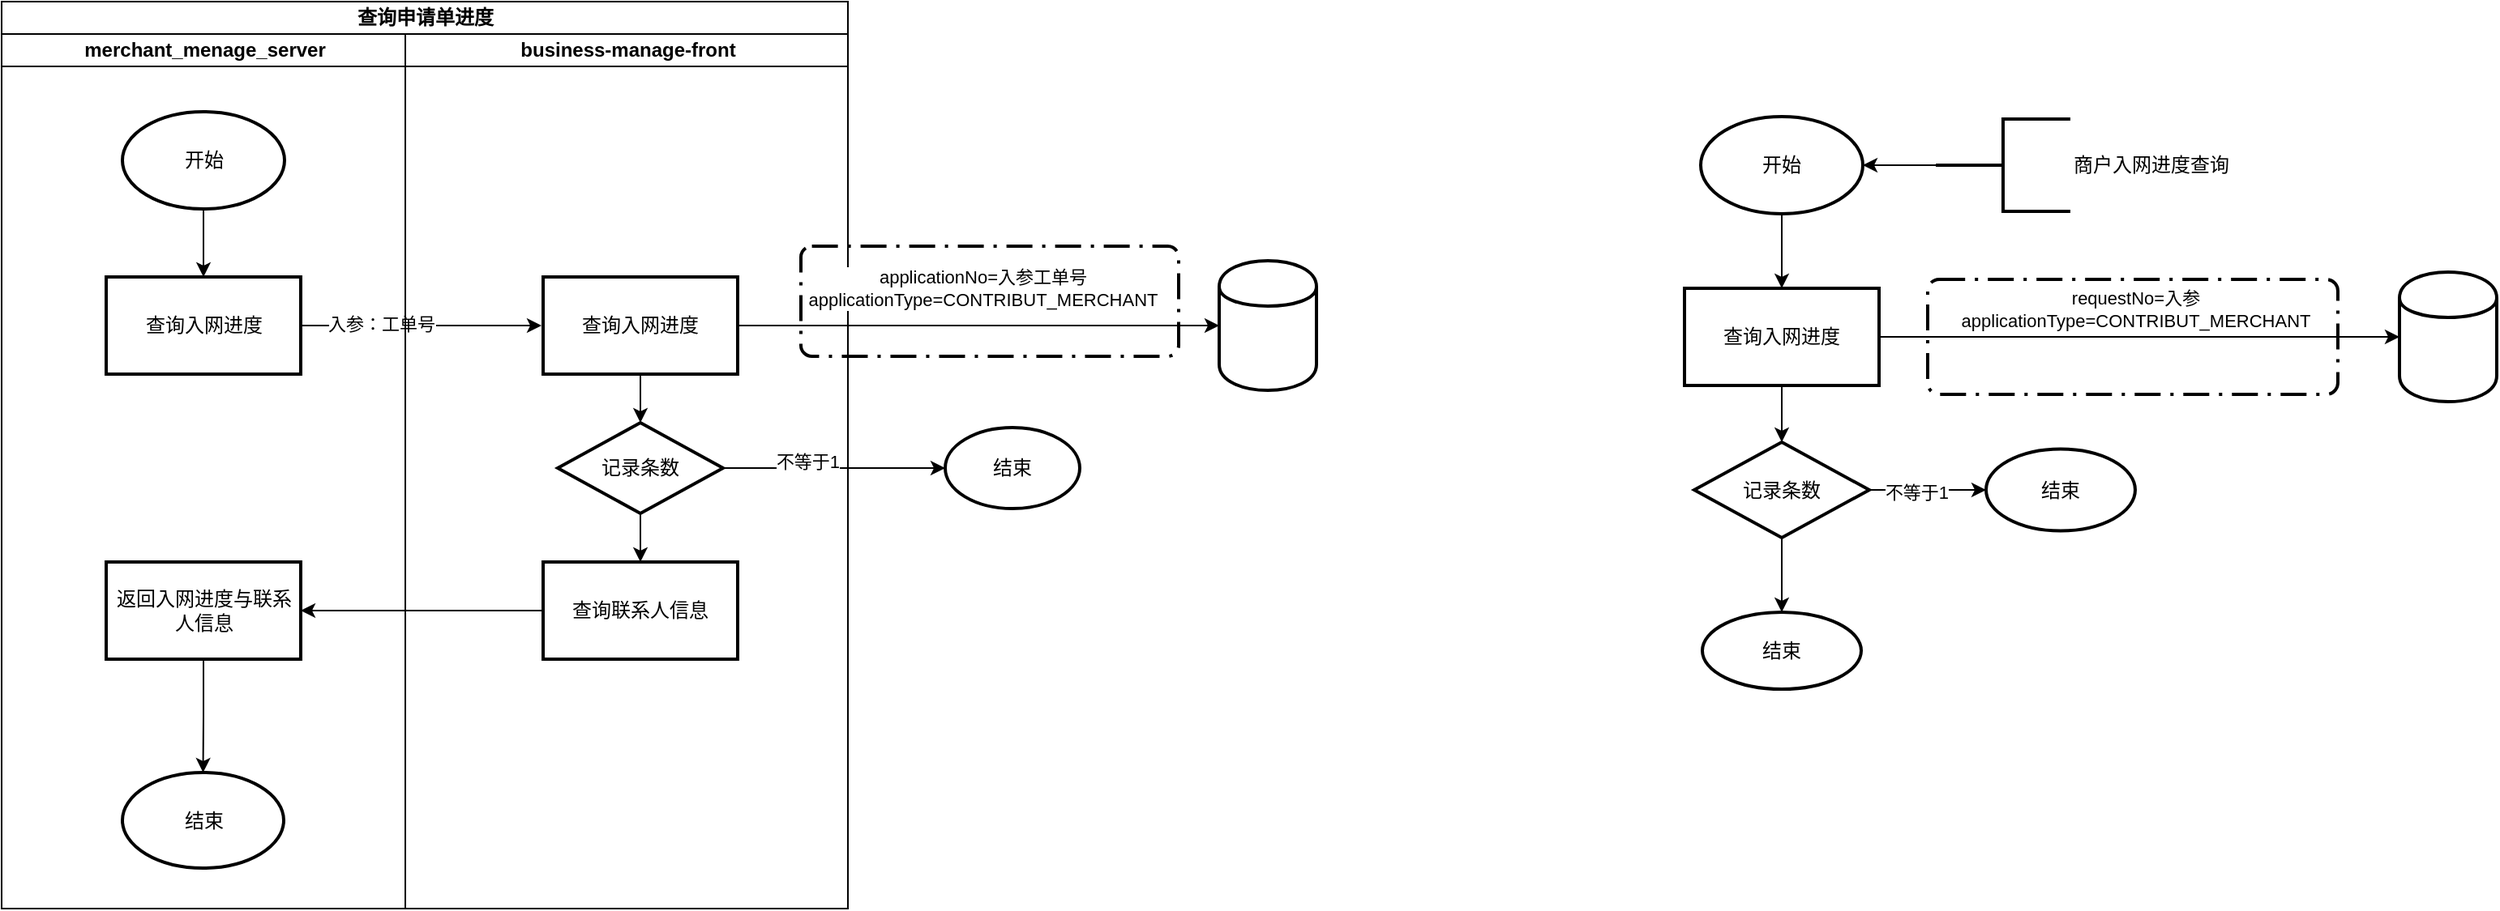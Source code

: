 <mxfile version="13.10.8" type="github" pages="2">
  <diagram name="入网进度查询" id="74e2e168-ea6b-b213-b513-2b3c1d86103e">
    <mxGraphModel dx="807" dy="1366" grid="0" gridSize="10" guides="1" tooltips="1" connect="1" arrows="1" fold="1" page="1" pageScale="1" pageWidth="1100" pageHeight="850" background="#ffffff" math="0" shadow="0">
      <root>
        <mxCell id="0" />
        <mxCell id="1" parent="0" />
        <mxCell id="KllGeDsj4ACoy9Njbnt4-57" value="" style="rounded=1;arcSize=10;dashed=1;strokeColor=#000000;fillColor=none;gradientColor=none;dashPattern=8 3 1 3;strokeWidth=2;" vertex="1" parent="1">
          <mxGeometry x="1368" y="151.5" width="253" height="71" as="geometry" />
        </mxCell>
        <mxCell id="KllGeDsj4ACoy9Njbnt4-54" value="" style="rounded=1;arcSize=10;dashed=1;strokeColor=#000000;fillColor=none;gradientColor=none;dashPattern=8 3 1 3;strokeWidth=2;" vertex="1" parent="1">
          <mxGeometry x="673" y="131" width="233" height="68" as="geometry" />
        </mxCell>
        <mxCell id="KllGeDsj4ACoy9Njbnt4-1" value="查询申请单进度" style="swimlane;html=1;childLayout=stackLayout;resizeParent=1;resizeParentMax=0;startSize=20;" vertex="1" parent="1">
          <mxGeometry x="180" y="-20" width="522" height="560" as="geometry" />
        </mxCell>
        <mxCell id="KllGeDsj4ACoy9Njbnt4-2" value="merchant_menage_server" style="swimlane;html=1;startSize=20;" vertex="1" parent="KllGeDsj4ACoy9Njbnt4-1">
          <mxGeometry y="20" width="249" height="540" as="geometry">
            <mxRectangle y="20" width="30" height="460" as="alternateBounds" />
          </mxGeometry>
        </mxCell>
        <mxCell id="KllGeDsj4ACoy9Njbnt4-6" value="开始" style="strokeWidth=2;html=1;shape=mxgraph.flowchart.start_1;whiteSpace=wrap;" vertex="1" parent="KllGeDsj4ACoy9Njbnt4-2">
          <mxGeometry x="74.5" y="48" width="100" height="60" as="geometry" />
        </mxCell>
        <mxCell id="KllGeDsj4ACoy9Njbnt4-7" value="查询入网进度" style="whiteSpace=wrap;html=1;strokeWidth=2;" vertex="1" parent="KllGeDsj4ACoy9Njbnt4-2">
          <mxGeometry x="64.5" y="150" width="120" height="60" as="geometry" />
        </mxCell>
        <mxCell id="KllGeDsj4ACoy9Njbnt4-8" value="" style="edgeStyle=orthogonalEdgeStyle;rounded=0;orthogonalLoop=1;jettySize=auto;html=1;" edge="1" parent="KllGeDsj4ACoy9Njbnt4-2" source="KllGeDsj4ACoy9Njbnt4-6" target="KllGeDsj4ACoy9Njbnt4-7">
          <mxGeometry relative="1" as="geometry" />
        </mxCell>
        <mxCell id="KllGeDsj4ACoy9Njbnt4-29" value="返回入网进度与联系人信息" style="whiteSpace=wrap;html=1;strokeWidth=2;" vertex="1" parent="KllGeDsj4ACoy9Njbnt4-2">
          <mxGeometry x="64.5" y="326" width="120" height="60" as="geometry" />
        </mxCell>
        <mxCell id="KllGeDsj4ACoy9Njbnt4-31" value="结束" style="ellipse;whiteSpace=wrap;html=1;strokeWidth=2;" vertex="1" parent="KllGeDsj4ACoy9Njbnt4-2">
          <mxGeometry x="74.5" y="456" width="99.5" height="59" as="geometry" />
        </mxCell>
        <mxCell id="KllGeDsj4ACoy9Njbnt4-32" value="" style="edgeStyle=orthogonalEdgeStyle;rounded=0;orthogonalLoop=1;jettySize=auto;html=1;" edge="1" parent="KllGeDsj4ACoy9Njbnt4-2" source="KllGeDsj4ACoy9Njbnt4-29" target="KllGeDsj4ACoy9Njbnt4-31">
          <mxGeometry relative="1" as="geometry" />
        </mxCell>
        <mxCell id="KllGeDsj4ACoy9Njbnt4-10" value="" style="edgeStyle=orthogonalEdgeStyle;rounded=0;orthogonalLoop=1;jettySize=auto;html=1;entryX=0.5;entryY=1;entryDx=0;entryDy=0;entryPerimeter=0;" edge="1" parent="KllGeDsj4ACoy9Njbnt4-1" source="KllGeDsj4ACoy9Njbnt4-7">
          <mxGeometry relative="1" as="geometry">
            <mxPoint x="333" y="200" as="targetPoint" />
          </mxGeometry>
        </mxCell>
        <mxCell id="KllGeDsj4ACoy9Njbnt4-11" value="入参：工单号" style="edgeLabel;html=1;align=center;verticalAlign=middle;resizable=0;points=[];" vertex="1" connectable="0" parent="KllGeDsj4ACoy9Njbnt4-10">
          <mxGeometry x="-0.348" y="1" relative="1" as="geometry">
            <mxPoint x="1" as="offset" />
          </mxGeometry>
        </mxCell>
        <mxCell id="KllGeDsj4ACoy9Njbnt4-3" value="business-manage-front" style="swimlane;html=1;startSize=20;" vertex="1" parent="KllGeDsj4ACoy9Njbnt4-1">
          <mxGeometry x="249" y="20" width="273" height="540" as="geometry" />
        </mxCell>
        <mxCell id="KllGeDsj4ACoy9Njbnt4-21" value="查询入网进度" style="whiteSpace=wrap;html=1;strokeWidth=2;" vertex="1" parent="KllGeDsj4ACoy9Njbnt4-3">
          <mxGeometry x="85" y="150" width="120" height="60" as="geometry" />
        </mxCell>
        <mxCell id="KllGeDsj4ACoy9Njbnt4-22" value="记录条数" style="rhombus;whiteSpace=wrap;html=1;strokeWidth=2;" vertex="1" parent="KllGeDsj4ACoy9Njbnt4-3">
          <mxGeometry x="94" y="240" width="102" height="56" as="geometry" />
        </mxCell>
        <mxCell id="KllGeDsj4ACoy9Njbnt4-23" value="" style="edgeStyle=orthogonalEdgeStyle;rounded=0;orthogonalLoop=1;jettySize=auto;html=1;" edge="1" parent="KllGeDsj4ACoy9Njbnt4-3" source="KllGeDsj4ACoy9Njbnt4-21" target="KllGeDsj4ACoy9Njbnt4-22">
          <mxGeometry relative="1" as="geometry" />
        </mxCell>
        <mxCell id="KllGeDsj4ACoy9Njbnt4-27" value="查询联系人信息" style="whiteSpace=wrap;html=1;strokeWidth=2;" vertex="1" parent="KllGeDsj4ACoy9Njbnt4-3">
          <mxGeometry x="85" y="326" width="120" height="60" as="geometry" />
        </mxCell>
        <mxCell id="KllGeDsj4ACoy9Njbnt4-28" value="" style="edgeStyle=orthogonalEdgeStyle;rounded=0;orthogonalLoop=1;jettySize=auto;html=1;" edge="1" parent="KllGeDsj4ACoy9Njbnt4-3" source="KllGeDsj4ACoy9Njbnt4-22" target="KllGeDsj4ACoy9Njbnt4-27">
          <mxGeometry relative="1" as="geometry" />
        </mxCell>
        <mxCell id="KllGeDsj4ACoy9Njbnt4-30" value="" style="edgeStyle=orthogonalEdgeStyle;rounded=0;orthogonalLoop=1;jettySize=auto;html=1;" edge="1" parent="KllGeDsj4ACoy9Njbnt4-1" source="KllGeDsj4ACoy9Njbnt4-27" target="KllGeDsj4ACoy9Njbnt4-29">
          <mxGeometry relative="1" as="geometry" />
        </mxCell>
        <mxCell id="KllGeDsj4ACoy9Njbnt4-13" value="" style="shape=cylinder;whiteSpace=wrap;html=1;boundedLbl=1;backgroundOutline=1;strokeWidth=2;" vertex="1" parent="1">
          <mxGeometry x="931" y="140" width="60" height="80" as="geometry" />
        </mxCell>
        <mxCell id="KllGeDsj4ACoy9Njbnt4-24" value="结束" style="ellipse;whiteSpace=wrap;html=1;strokeWidth=2;" vertex="1" parent="1">
          <mxGeometry x="762" y="243" width="83" height="50" as="geometry" />
        </mxCell>
        <mxCell id="KllGeDsj4ACoy9Njbnt4-25" value="" style="edgeStyle=orthogonalEdgeStyle;rounded=0;orthogonalLoop=1;jettySize=auto;html=1;" edge="1" parent="1" source="KllGeDsj4ACoy9Njbnt4-22" target="KllGeDsj4ACoy9Njbnt4-24">
          <mxGeometry relative="1" as="geometry" />
        </mxCell>
        <mxCell id="KllGeDsj4ACoy9Njbnt4-26" value="不等于1" style="edgeLabel;html=1;align=center;verticalAlign=middle;resizable=0;points=[];" vertex="1" connectable="0" parent="KllGeDsj4ACoy9Njbnt4-25">
          <mxGeometry x="-0.241" y="4" relative="1" as="geometry">
            <mxPoint as="offset" />
          </mxGeometry>
        </mxCell>
        <mxCell id="KllGeDsj4ACoy9Njbnt4-38" value="" style="edgeStyle=orthogonalEdgeStyle;rounded=0;orthogonalLoop=1;jettySize=auto;html=1;" edge="1" parent="1" source="KllGeDsj4ACoy9Njbnt4-33" target="KllGeDsj4ACoy9Njbnt4-37">
          <mxGeometry relative="1" as="geometry" />
        </mxCell>
        <mxCell id="KllGeDsj4ACoy9Njbnt4-33" value="开始" style="strokeWidth=2;html=1;shape=mxgraph.flowchart.start_1;whiteSpace=wrap;" vertex="1" parent="1">
          <mxGeometry x="1228" y="51" width="100" height="60" as="geometry" />
        </mxCell>
        <mxCell id="KllGeDsj4ACoy9Njbnt4-36" style="edgeStyle=orthogonalEdgeStyle;rounded=0;orthogonalLoop=1;jettySize=auto;html=1;exitX=0;exitY=0.5;exitDx=0;exitDy=0;exitPerimeter=0;" edge="1" parent="1" source="KllGeDsj4ACoy9Njbnt4-35" target="KllGeDsj4ACoy9Njbnt4-33">
          <mxGeometry relative="1" as="geometry" />
        </mxCell>
        <mxCell id="KllGeDsj4ACoy9Njbnt4-35" value="商户入网进度查询" style="strokeWidth=2;html=1;shape=mxgraph.flowchart.annotation_2;align=left;labelPosition=right;pointerEvents=1;" vertex="1" parent="1">
          <mxGeometry x="1373" y="52.5" width="83" height="57" as="geometry" />
        </mxCell>
        <mxCell id="KllGeDsj4ACoy9Njbnt4-40" value="" style="edgeStyle=orthogonalEdgeStyle;rounded=0;orthogonalLoop=1;jettySize=auto;html=1;" edge="1" parent="1" source="KllGeDsj4ACoy9Njbnt4-37" target="KllGeDsj4ACoy9Njbnt4-39">
          <mxGeometry relative="1" as="geometry" />
        </mxCell>
        <mxCell id="KllGeDsj4ACoy9Njbnt4-41" value="requestNo=入参&lt;br&gt;applicationType=CONTRIBUT_MERCHANT" style="edgeLabel;html=1;align=center;verticalAlign=middle;resizable=0;points=[];" vertex="1" connectable="0" parent="KllGeDsj4ACoy9Njbnt4-40">
          <mxGeometry x="-0.036" y="2" relative="1" as="geometry">
            <mxPoint x="3" y="-15" as="offset" />
          </mxGeometry>
        </mxCell>
        <mxCell id="KllGeDsj4ACoy9Njbnt4-43" value="" style="edgeStyle=orthogonalEdgeStyle;rounded=0;orthogonalLoop=1;jettySize=auto;html=1;" edge="1" parent="1" source="KllGeDsj4ACoy9Njbnt4-37" target="KllGeDsj4ACoy9Njbnt4-42">
          <mxGeometry relative="1" as="geometry" />
        </mxCell>
        <mxCell id="KllGeDsj4ACoy9Njbnt4-37" value="查询入网进度" style="whiteSpace=wrap;html=1;strokeWidth=2;" vertex="1" parent="1">
          <mxGeometry x="1218" y="157" width="120" height="60" as="geometry" />
        </mxCell>
        <mxCell id="KllGeDsj4ACoy9Njbnt4-39" value="" style="shape=cylinder;whiteSpace=wrap;html=1;boundedLbl=1;backgroundOutline=1;strokeWidth=2;" vertex="1" parent="1">
          <mxGeometry x="1659" y="147" width="60" height="80" as="geometry" />
        </mxCell>
        <mxCell id="KllGeDsj4ACoy9Njbnt4-45" value="" style="edgeStyle=orthogonalEdgeStyle;rounded=0;orthogonalLoop=1;jettySize=auto;html=1;" edge="1" parent="1" source="KllGeDsj4ACoy9Njbnt4-42" target="KllGeDsj4ACoy9Njbnt4-44">
          <mxGeometry relative="1" as="geometry" />
        </mxCell>
        <mxCell id="KllGeDsj4ACoy9Njbnt4-46" value="不等于1" style="edgeLabel;html=1;align=center;verticalAlign=middle;resizable=0;points=[];" vertex="1" connectable="0" parent="KllGeDsj4ACoy9Njbnt4-45">
          <mxGeometry x="-0.196" relative="1" as="geometry">
            <mxPoint y="1" as="offset" />
          </mxGeometry>
        </mxCell>
        <mxCell id="KllGeDsj4ACoy9Njbnt4-48" value="" style="edgeStyle=orthogonalEdgeStyle;rounded=0;orthogonalLoop=1;jettySize=auto;html=1;" edge="1" parent="1" source="KllGeDsj4ACoy9Njbnt4-42" target="KllGeDsj4ACoy9Njbnt4-47">
          <mxGeometry relative="1" as="geometry" />
        </mxCell>
        <mxCell id="KllGeDsj4ACoy9Njbnt4-42" value="记录条数" style="rhombus;whiteSpace=wrap;html=1;strokeWidth=2;" vertex="1" parent="1">
          <mxGeometry x="1224" y="252" width="108" height="59" as="geometry" />
        </mxCell>
        <mxCell id="KllGeDsj4ACoy9Njbnt4-44" value="结束" style="ellipse;whiteSpace=wrap;html=1;strokeWidth=2;" vertex="1" parent="1">
          <mxGeometry x="1404" y="256.25" width="92" height="50.5" as="geometry" />
        </mxCell>
        <mxCell id="KllGeDsj4ACoy9Njbnt4-47" value="结束" style="ellipse;whiteSpace=wrap;html=1;strokeWidth=2;" vertex="1" parent="1">
          <mxGeometry x="1229" y="357" width="98" height="47.5" as="geometry" />
        </mxCell>
        <mxCell id="KllGeDsj4ACoy9Njbnt4-50" value="" style="edgeStyle=orthogonalEdgeStyle;rounded=0;orthogonalLoop=1;jettySize=auto;html=1;" edge="1" parent="1" source="KllGeDsj4ACoy9Njbnt4-21" target="KllGeDsj4ACoy9Njbnt4-13">
          <mxGeometry relative="1" as="geometry">
            <mxPoint x="754" y="176.5" as="sourcePoint" />
            <mxPoint x="845" y="176.5" as="targetPoint" />
          </mxGeometry>
        </mxCell>
        <mxCell id="KllGeDsj4ACoy9Njbnt4-51" value="applicationNo=入参工单号&lt;br&gt;applicationType=CONTRIBUT_MERCHANT" style="edgeLabel;html=1;align=center;verticalAlign=middle;resizable=0;points=[];" vertex="1" connectable="0" parent="KllGeDsj4ACoy9Njbnt4-50">
          <mxGeometry x="-0.211" y="2" relative="1" as="geometry">
            <mxPoint x="34" y="-21" as="offset" />
          </mxGeometry>
        </mxCell>
      </root>
    </mxGraphModel>
  </diagram>
  <diagram id="xMQZjuHvh5yQaUtxyoXN" name="协议&amp;电子签章">
    <mxGraphModel dx="807" dy="516" grid="1" gridSize="10" guides="1" tooltips="1" connect="1" arrows="1" fold="1" page="1" pageScale="1" pageWidth="827" pageHeight="1169" math="0" shadow="0">
      <root>
        <mxCell id="6D580EjlVo4oe9tn3Bij-0" />
        <mxCell id="6D580EjlVo4oe9tn3Bij-1" parent="6D580EjlVo4oe9tn3Bij-0" />
        <mxCell id="YNEcawaOifFSc9qhL8P--29" value="" style="rounded=1;arcSize=10;dashed=1;strokeColor=#000000;fillColor=none;gradientColor=none;dashPattern=8 3 1 3;strokeWidth=2;" vertex="1" parent="6D580EjlVo4oe9tn3Bij-1">
          <mxGeometry x="402.5" y="720" width="185" height="90" as="geometry" />
        </mxCell>
        <mxCell id="YNEcawaOifFSc9qhL8P--0" value="表单新增协议模块：&lt;br&gt;企业/个体入网单&lt;br&gt;saas入网单" style="strokeWidth=2;html=1;shape=mxgraph.flowchart.annotation_1;align=left;pointerEvents=1;" vertex="1" parent="6D580EjlVo4oe9tn3Bij-1">
          <mxGeometry x="170" y="60" width="50" height="100" as="geometry" />
        </mxCell>
        <mxCell id="YNEcawaOifFSc9qhL8P--2" value="切换流程对应服务：&lt;br&gt;企业/个体流程模型&lt;br&gt;saas流程模型" style="strokeWidth=2;html=1;shape=mxgraph.flowchart.annotation_1;align=left;pointerEvents=1;" vertex="1" parent="6D580EjlVo4oe9tn3Bij-1">
          <mxGeometry x="364" y="60" width="50" height="100" as="geometry" />
        </mxCell>
        <mxCell id="YNEcawaOifFSc9qhL8P--3" value="表单改动" style="text;html=1;align=center;verticalAlign=middle;resizable=0;points=[];autosize=1;" vertex="1" parent="6D580EjlVo4oe9tn3Bij-1">
          <mxGeometry x="165" y="20" width="60" height="20" as="geometry" />
        </mxCell>
        <mxCell id="YNEcawaOifFSc9qhL8P--4" value="流程模型改动" style="text;html=1;align=center;verticalAlign=middle;resizable=0;points=[];autosize=1;" vertex="1" parent="6D580EjlVo4oe9tn3Bij-1">
          <mxGeometry x="360" y="20" width="90" height="20" as="geometry" />
        </mxCell>
        <mxCell id="YNEcawaOifFSc9qhL8P--6" value="签章流程" style="swimlane;html=1;childLayout=stackLayout;resizeParent=1;resizeParentMax=0;startSize=20;" vertex="1" parent="6D580EjlVo4oe9tn3Bij-1">
          <mxGeometry x="165" y="250" width="640" height="830" as="geometry" />
        </mxCell>
        <mxCell id="YNEcawaOifFSc9qhL8P--7" value="流程魔方" style="swimlane;html=1;startSize=20;" vertex="1" parent="YNEcawaOifFSc9qhL8P--6">
          <mxGeometry y="20" width="220" height="810" as="geometry" />
        </mxCell>
        <mxCell id="YNEcawaOifFSc9qhL8P--10" value="提交" style="strokeWidth=2;html=1;shape=mxgraph.flowchart.start_1;whiteSpace=wrap;" vertex="1" parent="YNEcawaOifFSc9qhL8P--7">
          <mxGeometry x="60" y="40" width="100" height="60" as="geometry" />
        </mxCell>
        <mxCell id="YNEcawaOifFSc9qhL8P--8" value="业务管理系统" style="swimlane;html=1;startSize=20;" vertex="1" parent="YNEcawaOifFSc9qhL8P--6">
          <mxGeometry x="220" y="20" width="220" height="810" as="geometry" />
        </mxCell>
        <mxCell id="YNEcawaOifFSc9qhL8P--11" value="生成协议" style="whiteSpace=wrap;html=1;strokeWidth=2;" vertex="1" parent="YNEcawaOifFSc9qhL8P--8">
          <mxGeometry x="50" y="40" width="120" height="60" as="geometry" />
        </mxCell>
        <mxCell id="YNEcawaOifFSc9qhL8P--9" value="入网子系统" style="swimlane;html=1;startSize=20;" vertex="1" parent="YNEcawaOifFSc9qhL8P--6">
          <mxGeometry x="440" y="20" width="200" height="810" as="geometry" />
        </mxCell>
        <mxCell id="YNEcawaOifFSc9qhL8P--12" value="" style="edgeStyle=orthogonalEdgeStyle;rounded=0;orthogonalLoop=1;jettySize=auto;html=1;" edge="1" parent="YNEcawaOifFSc9qhL8P--6" source="YNEcawaOifFSc9qhL8P--10" target="YNEcawaOifFSc9qhL8P--11">
          <mxGeometry relative="1" as="geometry" />
        </mxCell>
        <mxCell id="YNEcawaOifFSc9qhL8P--16" value="" style="edgeStyle=orthogonalEdgeStyle;rounded=0;orthogonalLoop=1;jettySize=auto;html=1;" edge="1" parent="6D580EjlVo4oe9tn3Bij-1" source="YNEcawaOifFSc9qhL8P--13" target="YNEcawaOifFSc9qhL8P--15">
          <mxGeometry relative="1" as="geometry" />
        </mxCell>
        <mxCell id="YNEcawaOifFSc9qhL8P--13" value="发起电子签章" style="whiteSpace=wrap;html=1;strokeWidth=2;" vertex="1" parent="6D580EjlVo4oe9tn3Bij-1">
          <mxGeometry x="435" y="450" width="120" height="60" as="geometry" />
        </mxCell>
        <mxCell id="YNEcawaOifFSc9qhL8P--14" value="" style="edgeStyle=orthogonalEdgeStyle;rounded=0;orthogonalLoop=1;jettySize=auto;html=1;" edge="1" parent="6D580EjlVo4oe9tn3Bij-1" source="YNEcawaOifFSc9qhL8P--11" target="YNEcawaOifFSc9qhL8P--13">
          <mxGeometry relative="1" as="geometry" />
        </mxCell>
        <mxCell id="YNEcawaOifFSc9qhL8P--18" value="" style="edgeStyle=orthogonalEdgeStyle;rounded=0;orthogonalLoop=1;jettySize=auto;html=1;" edge="1" parent="6D580EjlVo4oe9tn3Bij-1" source="YNEcawaOifFSc9qhL8P--15" target="YNEcawaOifFSc9qhL8P--17">
          <mxGeometry relative="1" as="geometry" />
        </mxCell>
        <mxCell id="YNEcawaOifFSc9qhL8P--15" value="签章操作" style="whiteSpace=wrap;html=1;strokeWidth=2;" vertex="1" parent="6D580EjlVo4oe9tn3Bij-1">
          <mxGeometry x="635" y="450" width="120" height="60" as="geometry" />
        </mxCell>
        <mxCell id="YNEcawaOifFSc9qhL8P--20" value="" style="edgeStyle=orthogonalEdgeStyle;rounded=0;orthogonalLoop=1;jettySize=auto;html=1;" edge="1" parent="6D580EjlVo4oe9tn3Bij-1" source="YNEcawaOifFSc9qhL8P--17" target="YNEcawaOifFSc9qhL8P--19">
          <mxGeometry relative="1" as="geometry" />
        </mxCell>
        <mxCell id="YNEcawaOifFSc9qhL8P--17" value="签章完成并回调" style="whiteSpace=wrap;html=1;strokeWidth=2;" vertex="1" parent="6D580EjlVo4oe9tn3Bij-1">
          <mxGeometry x="635" y="590" width="120" height="60" as="geometry" />
        </mxCell>
        <mxCell id="YNEcawaOifFSc9qhL8P--22" value="" style="edgeStyle=orthogonalEdgeStyle;rounded=0;orthogonalLoop=1;jettySize=auto;html=1;" edge="1" parent="6D580EjlVo4oe9tn3Bij-1" source="YNEcawaOifFSc9qhL8P--19" target="YNEcawaOifFSc9qhL8P--21">
          <mxGeometry relative="1" as="geometry" />
        </mxCell>
        <mxCell id="YNEcawaOifFSc9qhL8P--19" value="接受签章回调" style="whiteSpace=wrap;html=1;strokeWidth=2;" vertex="1" parent="6D580EjlVo4oe9tn3Bij-1">
          <mxGeometry x="435" y="590" width="120" height="60" as="geometry" />
        </mxCell>
        <mxCell id="YNEcawaOifFSc9qhL8P--24" value="" style="edgeStyle=orthogonalEdgeStyle;rounded=0;orthogonalLoop=1;jettySize=auto;html=1;" edge="1" parent="6D580EjlVo4oe9tn3Bij-1" source="YNEcawaOifFSc9qhL8P--21" target="YNEcawaOifFSc9qhL8P--23">
          <mxGeometry relative="1" as="geometry" />
        </mxCell>
        <mxCell id="YNEcawaOifFSc9qhL8P--21" value="组装已签章协议信息。添加授权协议与出款说明" style="whiteSpace=wrap;html=1;strokeWidth=2;" vertex="1" parent="6D580EjlVo4oe9tn3Bij-1">
          <mxGeometry x="435" y="730" width="120" height="60" as="geometry" />
        </mxCell>
        <mxCell id="YNEcawaOifFSc9qhL8P--26" value="" style="edgeStyle=orthogonalEdgeStyle;rounded=0;orthogonalLoop=1;jettySize=auto;html=1;" edge="1" parent="6D580EjlVo4oe9tn3Bij-1" source="YNEcawaOifFSc9qhL8P--23" target="YNEcawaOifFSc9qhL8P--25">
          <mxGeometry relative="1" as="geometry" />
        </mxCell>
        <mxCell id="YNEcawaOifFSc9qhL8P--23" value="唤醒工单" style="whiteSpace=wrap;html=1;strokeWidth=2;" vertex="1" parent="6D580EjlVo4oe9tn3Bij-1">
          <mxGeometry x="435" y="870" width="120" height="60" as="geometry" />
        </mxCell>
        <mxCell id="YNEcawaOifFSc9qhL8P--28" value="" style="edgeStyle=orthogonalEdgeStyle;rounded=0;orthogonalLoop=1;jettySize=auto;html=1;" edge="1" parent="6D580EjlVo4oe9tn3Bij-1" source="YNEcawaOifFSc9qhL8P--25" target="YNEcawaOifFSc9qhL8P--27">
          <mxGeometry relative="1" as="geometry" />
        </mxCell>
        <mxCell id="YNEcawaOifFSc9qhL8P--25" value="映射已签章协议到工单" style="whiteSpace=wrap;html=1;strokeWidth=2;" vertex="1" parent="6D580EjlVo4oe9tn3Bij-1">
          <mxGeometry x="235" y="870" width="120" height="60" as="geometry" />
        </mxCell>
        <mxCell id="YNEcawaOifFSc9qhL8P--27" value="结束" style="ellipse;whiteSpace=wrap;html=1;strokeWidth=2;" vertex="1" parent="6D580EjlVo4oe9tn3Bij-1">
          <mxGeometry x="247.5" y="990" width="95" height="50" as="geometry" />
        </mxCell>
      </root>
    </mxGraphModel>
  </diagram>
</mxfile>
